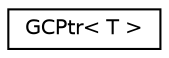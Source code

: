 digraph "Graphical Class Hierarchy"
{
  edge [fontname="Helvetica",fontsize="10",labelfontname="Helvetica",labelfontsize="10"];
  node [fontname="Helvetica",fontsize="10",shape=record];
  rankdir="LR";
  Node1 [label="GCPtr\< T \>",height=0.2,width=0.4,color="black", fillcolor="white", style="filled",URL="$class_g_c_ptr.html"];
}
